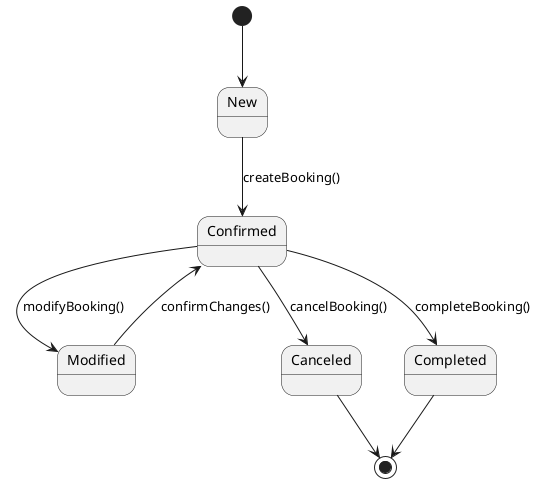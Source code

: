 @startuml State Diagram
[*] --> New

New --> Confirmed : createBooking()
Confirmed --> Modified : modifyBooking()
Modified --> Confirmed : confirmChanges()
Confirmed --> Canceled : cancelBooking()
Confirmed --> Completed : completeBooking()

Canceled --> [*]
Completed --> [*]
@enduml